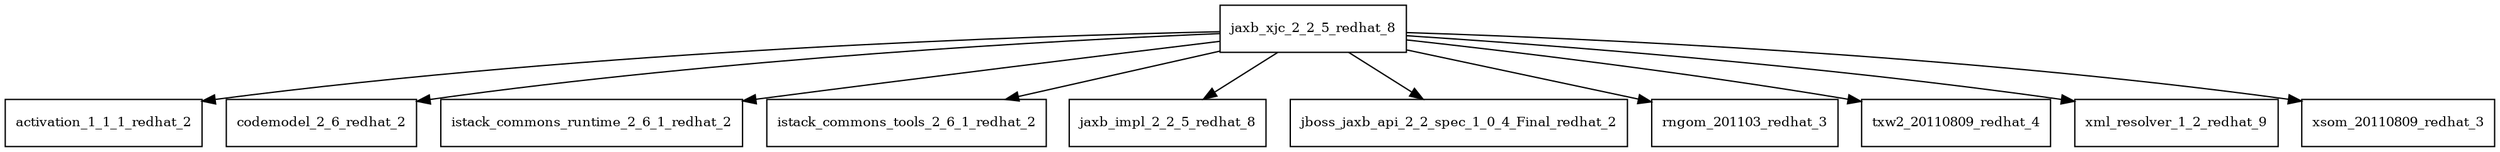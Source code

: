 digraph jaxb_xjc_2_2_5_redhat_8_dependencies {
  node [shape = box, fontsize=10.0];
  jaxb_xjc_2_2_5_redhat_8 -> activation_1_1_1_redhat_2;
  jaxb_xjc_2_2_5_redhat_8 -> codemodel_2_6_redhat_2;
  jaxb_xjc_2_2_5_redhat_8 -> istack_commons_runtime_2_6_1_redhat_2;
  jaxb_xjc_2_2_5_redhat_8 -> istack_commons_tools_2_6_1_redhat_2;
  jaxb_xjc_2_2_5_redhat_8 -> jaxb_impl_2_2_5_redhat_8;
  jaxb_xjc_2_2_5_redhat_8 -> jboss_jaxb_api_2_2_spec_1_0_4_Final_redhat_2;
  jaxb_xjc_2_2_5_redhat_8 -> rngom_201103_redhat_3;
  jaxb_xjc_2_2_5_redhat_8 -> txw2_20110809_redhat_4;
  jaxb_xjc_2_2_5_redhat_8 -> xml_resolver_1_2_redhat_9;
  jaxb_xjc_2_2_5_redhat_8 -> xsom_20110809_redhat_3;
}
